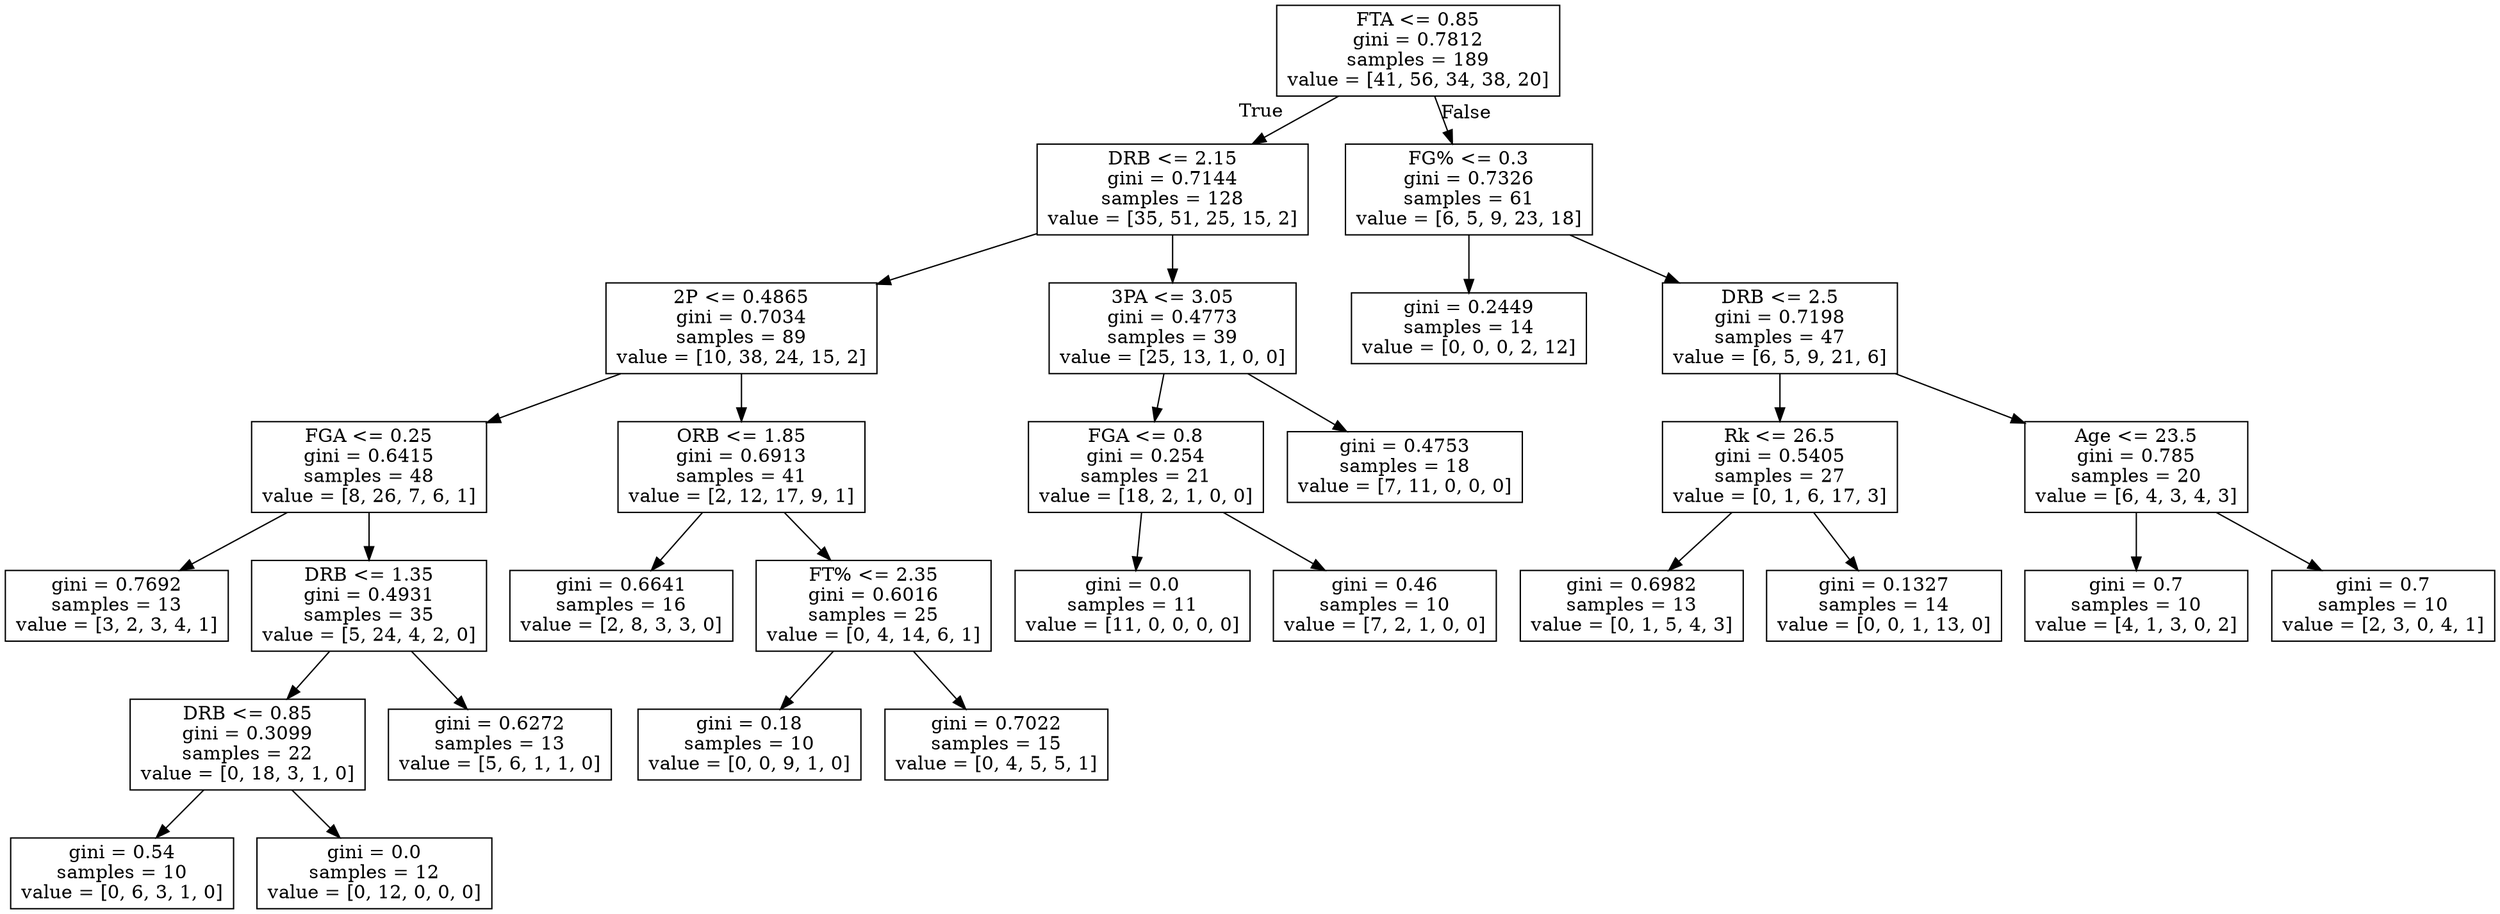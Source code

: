 digraph Tree {
node [shape=box] ;
0 [label="FTA <= 0.85\ngini = 0.7812\nsamples = 189\nvalue = [41, 56, 34, 38, 20]"] ;
1 [label="DRB <= 2.15\ngini = 0.7144\nsamples = 128\nvalue = [35, 51, 25, 15, 2]"] ;
0 -> 1 [labeldistance=2.5, labelangle=45, headlabel="True"] ;
2 [label="2P <= 0.4865\ngini = 0.7034\nsamples = 89\nvalue = [10, 38, 24, 15, 2]"] ;
1 -> 2 ;
3 [label="FGA <= 0.25\ngini = 0.6415\nsamples = 48\nvalue = [8, 26, 7, 6, 1]"] ;
2 -> 3 ;
4 [label="gini = 0.7692\nsamples = 13\nvalue = [3, 2, 3, 4, 1]"] ;
3 -> 4 ;
5 [label="DRB <= 1.35\ngini = 0.4931\nsamples = 35\nvalue = [5, 24, 4, 2, 0]"] ;
3 -> 5 ;
6 [label="DRB <= 0.85\ngini = 0.3099\nsamples = 22\nvalue = [0, 18, 3, 1, 0]"] ;
5 -> 6 ;
7 [label="gini = 0.54\nsamples = 10\nvalue = [0, 6, 3, 1, 0]"] ;
6 -> 7 ;
8 [label="gini = 0.0\nsamples = 12\nvalue = [0, 12, 0, 0, 0]"] ;
6 -> 8 ;
9 [label="gini = 0.6272\nsamples = 13\nvalue = [5, 6, 1, 1, 0]"] ;
5 -> 9 ;
10 [label="ORB <= 1.85\ngini = 0.6913\nsamples = 41\nvalue = [2, 12, 17, 9, 1]"] ;
2 -> 10 ;
11 [label="gini = 0.6641\nsamples = 16\nvalue = [2, 8, 3, 3, 0]"] ;
10 -> 11 ;
12 [label="FT% <= 2.35\ngini = 0.6016\nsamples = 25\nvalue = [0, 4, 14, 6, 1]"] ;
10 -> 12 ;
13 [label="gini = 0.18\nsamples = 10\nvalue = [0, 0, 9, 1, 0]"] ;
12 -> 13 ;
14 [label="gini = 0.7022\nsamples = 15\nvalue = [0, 4, 5, 5, 1]"] ;
12 -> 14 ;
15 [label="3PA <= 3.05\ngini = 0.4773\nsamples = 39\nvalue = [25, 13, 1, 0, 0]"] ;
1 -> 15 ;
16 [label="FGA <= 0.8\ngini = 0.254\nsamples = 21\nvalue = [18, 2, 1, 0, 0]"] ;
15 -> 16 ;
17 [label="gini = 0.0\nsamples = 11\nvalue = [11, 0, 0, 0, 0]"] ;
16 -> 17 ;
18 [label="gini = 0.46\nsamples = 10\nvalue = [7, 2, 1, 0, 0]"] ;
16 -> 18 ;
19 [label="gini = 0.4753\nsamples = 18\nvalue = [7, 11, 0, 0, 0]"] ;
15 -> 19 ;
20 [label="FG% <= 0.3\ngini = 0.7326\nsamples = 61\nvalue = [6, 5, 9, 23, 18]"] ;
0 -> 20 [labeldistance=2.5, labelangle=-45, headlabel="False"] ;
21 [label="gini = 0.2449\nsamples = 14\nvalue = [0, 0, 0, 2, 12]"] ;
20 -> 21 ;
22 [label="DRB <= 2.5\ngini = 0.7198\nsamples = 47\nvalue = [6, 5, 9, 21, 6]"] ;
20 -> 22 ;
23 [label="Rk <= 26.5\ngini = 0.5405\nsamples = 27\nvalue = [0, 1, 6, 17, 3]"] ;
22 -> 23 ;
24 [label="gini = 0.6982\nsamples = 13\nvalue = [0, 1, 5, 4, 3]"] ;
23 -> 24 ;
25 [label="gini = 0.1327\nsamples = 14\nvalue = [0, 0, 1, 13, 0]"] ;
23 -> 25 ;
26 [label="Age <= 23.5\ngini = 0.785\nsamples = 20\nvalue = [6, 4, 3, 4, 3]"] ;
22 -> 26 ;
27 [label="gini = 0.7\nsamples = 10\nvalue = [4, 1, 3, 0, 2]"] ;
26 -> 27 ;
28 [label="gini = 0.7\nsamples = 10\nvalue = [2, 3, 0, 4, 1]"] ;
26 -> 28 ;
}